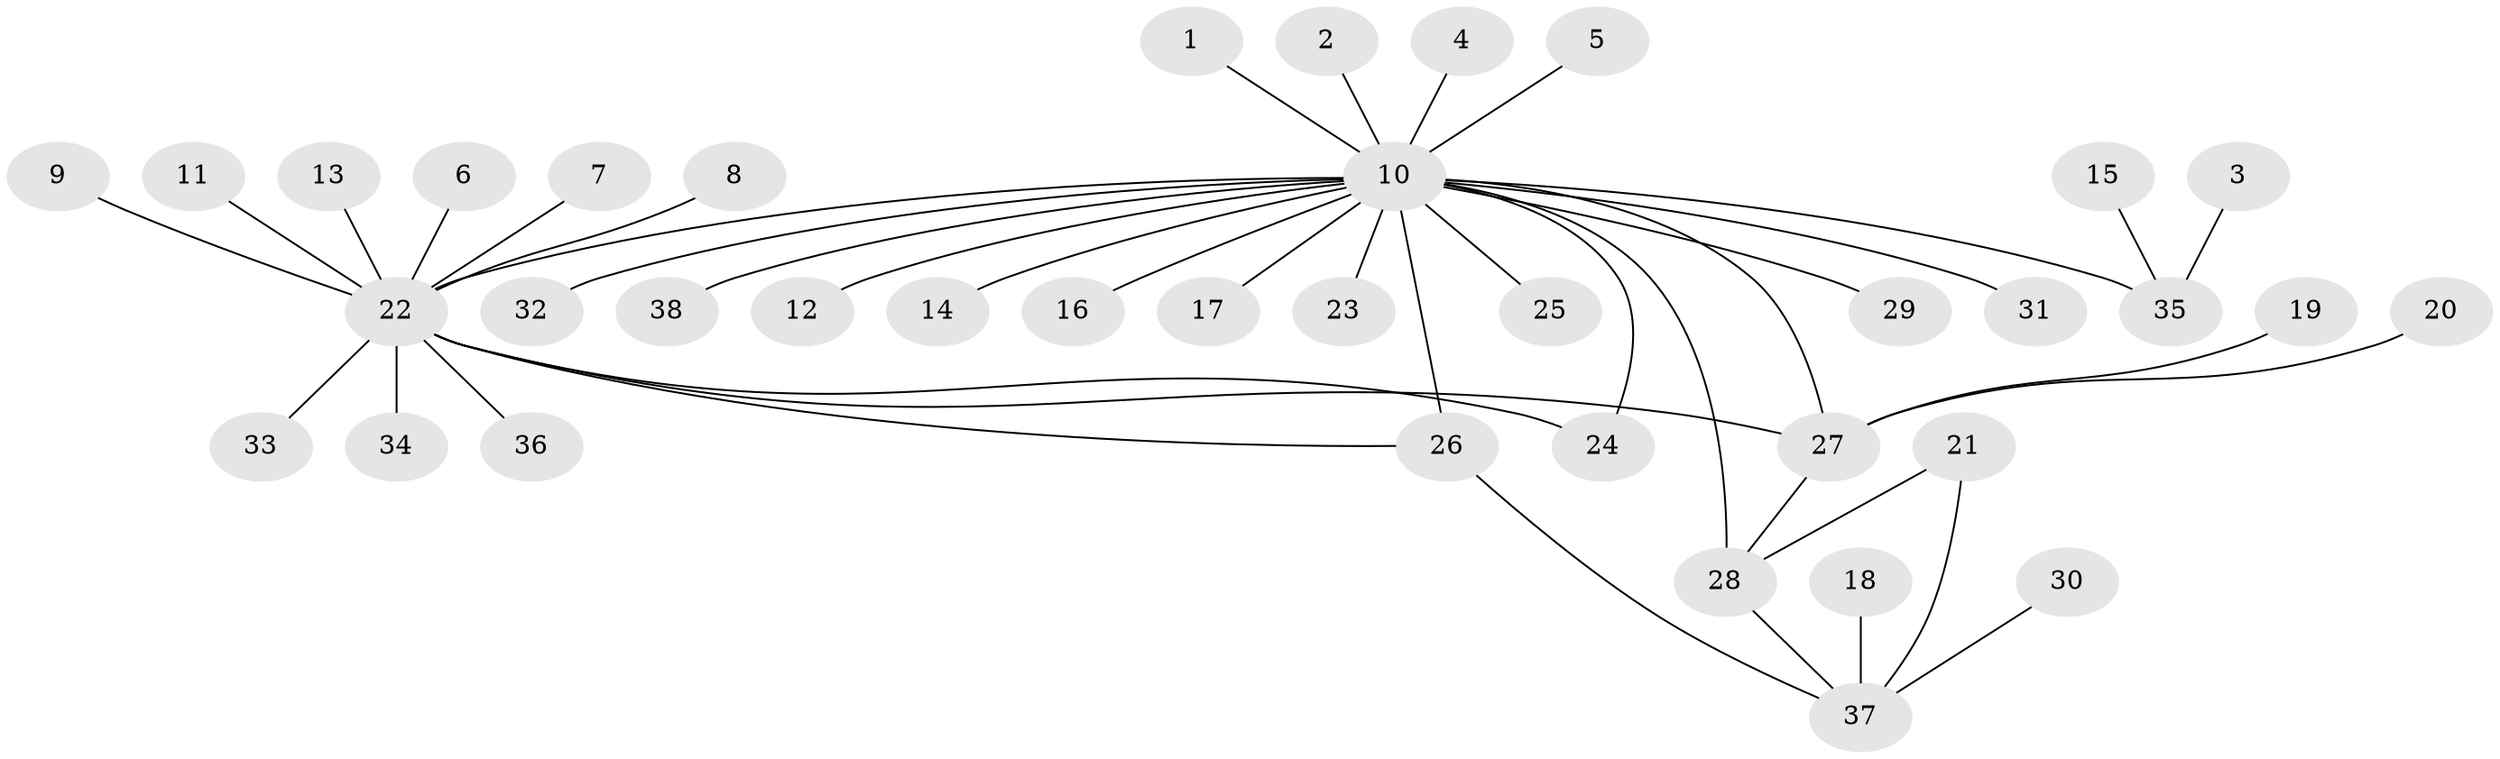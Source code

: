 // original degree distribution, {2: 0.22666666666666666, 22: 0.013333333333333334, 9: 0.013333333333333334, 6: 0.013333333333333334, 1: 0.6, 3: 0.06666666666666667, 7: 0.04, 4: 0.02666666666666667}
// Generated by graph-tools (version 1.1) at 2025/50/03/09/25 03:50:00]
// undirected, 38 vertices, 43 edges
graph export_dot {
graph [start="1"]
  node [color=gray90,style=filled];
  1;
  2;
  3;
  4;
  5;
  6;
  7;
  8;
  9;
  10;
  11;
  12;
  13;
  14;
  15;
  16;
  17;
  18;
  19;
  20;
  21;
  22;
  23;
  24;
  25;
  26;
  27;
  28;
  29;
  30;
  31;
  32;
  33;
  34;
  35;
  36;
  37;
  38;
  1 -- 10 [weight=1.0];
  2 -- 10 [weight=1.0];
  3 -- 35 [weight=1.0];
  4 -- 10 [weight=1.0];
  5 -- 10 [weight=1.0];
  6 -- 22 [weight=1.0];
  7 -- 22 [weight=1.0];
  8 -- 22 [weight=1.0];
  9 -- 22 [weight=1.0];
  10 -- 12 [weight=1.0];
  10 -- 14 [weight=1.0];
  10 -- 16 [weight=1.0];
  10 -- 17 [weight=1.0];
  10 -- 22 [weight=1.0];
  10 -- 23 [weight=1.0];
  10 -- 24 [weight=1.0];
  10 -- 25 [weight=1.0];
  10 -- 26 [weight=1.0];
  10 -- 27 [weight=1.0];
  10 -- 28 [weight=1.0];
  10 -- 29 [weight=1.0];
  10 -- 31 [weight=1.0];
  10 -- 32 [weight=1.0];
  10 -- 35 [weight=1.0];
  10 -- 38 [weight=1.0];
  11 -- 22 [weight=1.0];
  13 -- 22 [weight=1.0];
  15 -- 35 [weight=1.0];
  18 -- 37 [weight=1.0];
  19 -- 27 [weight=1.0];
  20 -- 27 [weight=1.0];
  21 -- 28 [weight=1.0];
  21 -- 37 [weight=1.0];
  22 -- 24 [weight=1.0];
  22 -- 26 [weight=1.0];
  22 -- 27 [weight=1.0];
  22 -- 33 [weight=1.0];
  22 -- 34 [weight=1.0];
  22 -- 36 [weight=1.0];
  26 -- 37 [weight=1.0];
  27 -- 28 [weight=1.0];
  28 -- 37 [weight=1.0];
  30 -- 37 [weight=1.0];
}
